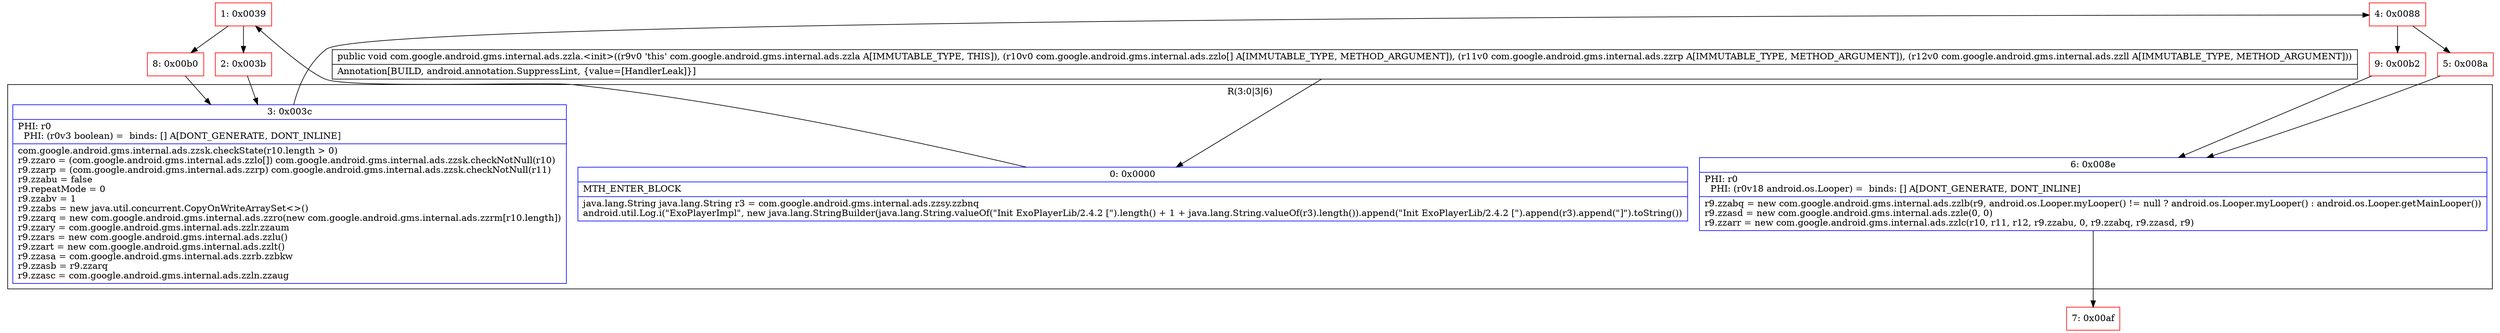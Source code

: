 digraph "CFG forcom.google.android.gms.internal.ads.zzla.\<init\>([Lcom\/google\/android\/gms\/internal\/ads\/zzlo;Lcom\/google\/android\/gms\/internal\/ads\/zzrp;Lcom\/google\/android\/gms\/internal\/ads\/zzll;)V" {
subgraph cluster_Region_2006885324 {
label = "R(3:0|3|6)";
node [shape=record,color=blue];
Node_0 [shape=record,label="{0\:\ 0x0000|MTH_ENTER_BLOCK\l|java.lang.String java.lang.String r3 = com.google.android.gms.internal.ads.zzsy.zzbnq\landroid.util.Log.i(\"ExoPlayerImpl\", new java.lang.StringBuilder(java.lang.String.valueOf(\"Init ExoPlayerLib\/2.4.2 [\").length() + 1 + java.lang.String.valueOf(r3).length()).append(\"Init ExoPlayerLib\/2.4.2 [\").append(r3).append(\"]\").toString())\l}"];
Node_3 [shape=record,label="{3\:\ 0x003c|PHI: r0 \l  PHI: (r0v3 boolean) =  binds: [] A[DONT_GENERATE, DONT_INLINE]\l|com.google.android.gms.internal.ads.zzsk.checkState(r10.length \> 0)\lr9.zzaro = (com.google.android.gms.internal.ads.zzlo[]) com.google.android.gms.internal.ads.zzsk.checkNotNull(r10)\lr9.zzarp = (com.google.android.gms.internal.ads.zzrp) com.google.android.gms.internal.ads.zzsk.checkNotNull(r11)\lr9.zzabu = false\lr9.repeatMode = 0\lr9.zzabv = 1\lr9.zzabs = new java.util.concurrent.CopyOnWriteArraySet\<\>()\lr9.zzarq = new com.google.android.gms.internal.ads.zzro(new com.google.android.gms.internal.ads.zzrm[r10.length])\lr9.zzary = com.google.android.gms.internal.ads.zzlr.zzaum\lr9.zzars = new com.google.android.gms.internal.ads.zzlu()\lr9.zzart = new com.google.android.gms.internal.ads.zzlt()\lr9.zzasa = com.google.android.gms.internal.ads.zzrb.zzbkw\lr9.zzasb = r9.zzarq\lr9.zzasc = com.google.android.gms.internal.ads.zzln.zzaug\l}"];
Node_6 [shape=record,label="{6\:\ 0x008e|PHI: r0 \l  PHI: (r0v18 android.os.Looper) =  binds: [] A[DONT_GENERATE, DONT_INLINE]\l|r9.zzabq = new com.google.android.gms.internal.ads.zzlb(r9, android.os.Looper.myLooper() != null ? android.os.Looper.myLooper() : android.os.Looper.getMainLooper())\lr9.zzasd = new com.google.android.gms.internal.ads.zzle(0, 0)\lr9.zzarr = new com.google.android.gms.internal.ads.zzlc(r10, r11, r12, r9.zzabu, 0, r9.zzabq, r9.zzasd, r9)\l}"];
}
Node_1 [shape=record,color=red,label="{1\:\ 0x0039}"];
Node_2 [shape=record,color=red,label="{2\:\ 0x003b}"];
Node_4 [shape=record,color=red,label="{4\:\ 0x0088}"];
Node_5 [shape=record,color=red,label="{5\:\ 0x008a}"];
Node_7 [shape=record,color=red,label="{7\:\ 0x00af}"];
Node_8 [shape=record,color=red,label="{8\:\ 0x00b0}"];
Node_9 [shape=record,color=red,label="{9\:\ 0x00b2}"];
MethodNode[shape=record,label="{public void com.google.android.gms.internal.ads.zzla.\<init\>((r9v0 'this' com.google.android.gms.internal.ads.zzla A[IMMUTABLE_TYPE, THIS]), (r10v0 com.google.android.gms.internal.ads.zzlo[] A[IMMUTABLE_TYPE, METHOD_ARGUMENT]), (r11v0 com.google.android.gms.internal.ads.zzrp A[IMMUTABLE_TYPE, METHOD_ARGUMENT]), (r12v0 com.google.android.gms.internal.ads.zzll A[IMMUTABLE_TYPE, METHOD_ARGUMENT]))  | Annotation[BUILD, android.annotation.SuppressLint, \{value=[HandlerLeak]\}]\l}"];
MethodNode -> Node_0;
Node_0 -> Node_1;
Node_3 -> Node_4;
Node_6 -> Node_7;
Node_1 -> Node_2;
Node_1 -> Node_8;
Node_2 -> Node_3;
Node_4 -> Node_5;
Node_4 -> Node_9;
Node_5 -> Node_6;
Node_8 -> Node_3;
Node_9 -> Node_6;
}

